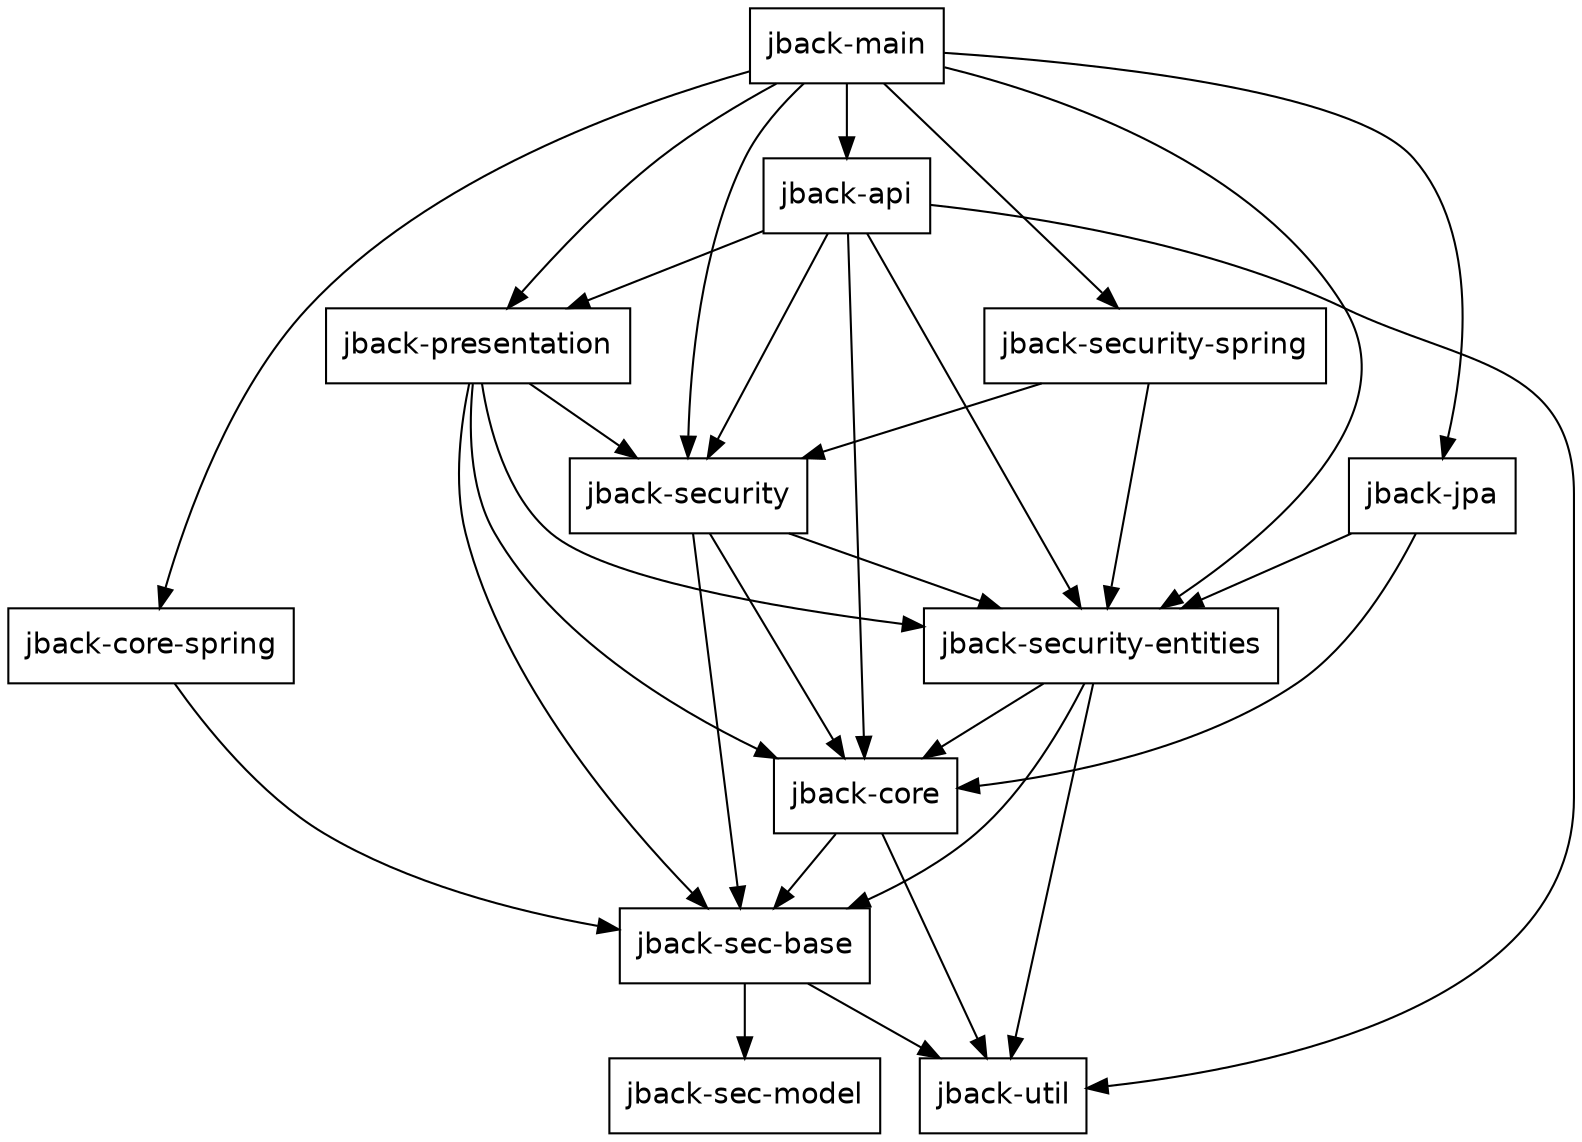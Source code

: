 digraph G {

  node [ shape="box", fontname="helvetica" ];

  "jback-main" -> "jback-api";
  "jback-main" -> "jback-core-spring";
  "jback-main" -> "jback-jpa";
  "jback-main" -> "jback-presentation";
  "jback-main" -> "jback-security";
  "jback-main" -> "jback-security-entities";
  "jback-main" -> "jback-security-spring";
  "jback-jpa" -> "jback-core";
  "jback-jpa" -> "jback-security-entities";
  "jback-api" -> "jback-core";
  "jback-api" -> "jback-presentation";
  "jback-api" -> "jback-security";
  "jback-api" -> "jback-security-entities";
  "jback-api" -> "jback-util";
  "jback-presentation" -> "jback-core";
  "jback-presentation" -> "jback-sec-base";
  "jback-presentation" -> "jback-security";
  "jback-presentation" -> "jback-security-entities";
  "jback-security" -> "jback-core";
  "jback-security" -> "jback-sec-base";
  "jback-security" -> "jback-security-entities";
  "jback-security-entities" -> "jback-core";
  "jback-security-entities" -> "jback-sec-base";
  "jback-security-entities" -> "jback-util";
  "jback-security-spring" -> "jback-security";
  "jback-security-spring" -> "jback-security-entities";
  "jback-core" -> "jback-sec-base";
  "jback-core" -> "jback-util";
  "jback-core-spring" -> "jback-sec-base";
  "jback-sec-base" -> "jback-sec-model";
  "jback-sec-base" -> "jback-util";
}